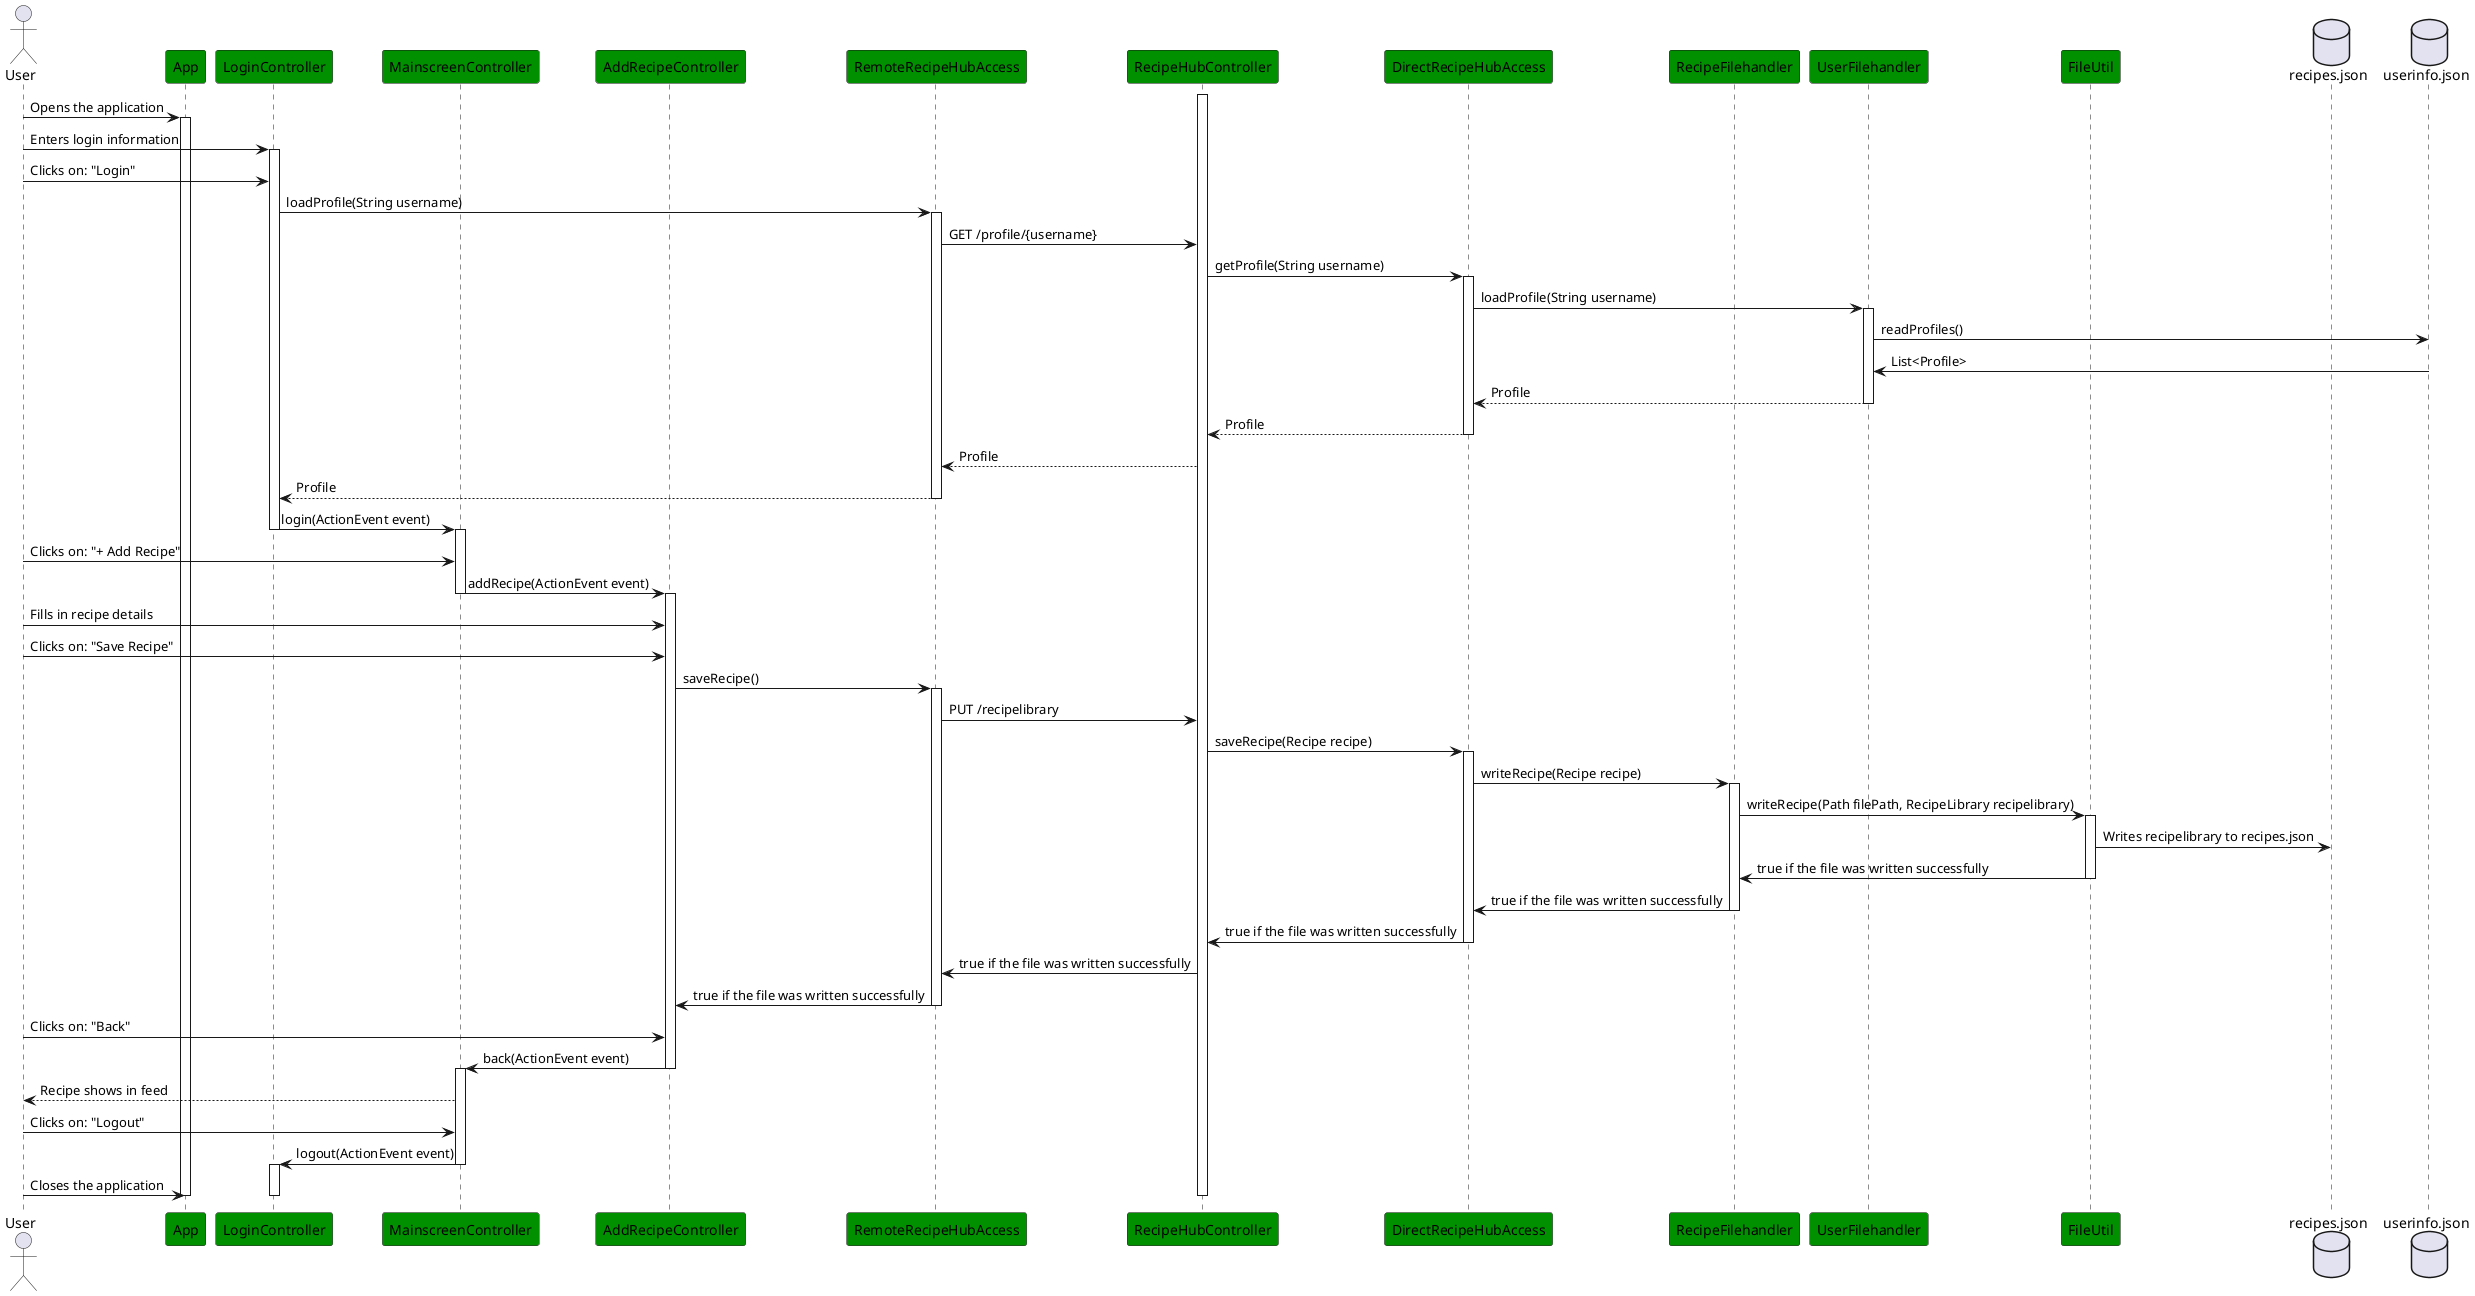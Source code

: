 @startuml sequenceDiagramUserStory1

!define MyGreen #009000

skinparam participant {
  BackgroundColor MyGreen
}

Actor User
participant App
participant LoginController
participant MainscreenController
participant AddRecipeController
participant RemoteRecipeHubAccess
participant RecipeHubController
participant DirectRecipeHubAccess
participant RecipeFilehandler
participant UserFilehandler
participant FileUtil
database recipes.json
database userinfo.json

activate RecipeHubController
User -> App: Opens the application
activate App
User -> LoginController: Enters login information
activate LoginController
User -> LoginController: Clicks on: "Login"
LoginController -> RemoteRecipeHubAccess: loadProfile(String username)
activate RemoteRecipeHubAccess
RemoteRecipeHubAccess -> RecipeHubController: GET /profile/{username}
RecipeHubController -> DirectRecipeHubAccess: getProfile(String username)
activate DirectRecipeHubAccess
DirectRecipeHubAccess -> UserFilehandler: loadProfile(String username)
activate UserFilehandler
UserFilehandler -> userinfo.json: readProfiles()
userinfo.json -> UserFilehandler: List<Profile>
DirectRecipeHubAccess <-- UserFilehandler: Profile
deactivate UserFilehandler
RecipeHubController <-- DirectRecipeHubAccess: Profile
deactivate DirectRecipeHubAccess
RemoteRecipeHubAccess <-- RecipeHubController: Profile
LoginController <-- RemoteRecipeHubAccess: Profile
deactivate RemoteRecipeHubAccess
LoginController -> MainscreenController: login(ActionEvent event)
deactivate LoginController
activate MainscreenController
User -> MainscreenController: Clicks on: "+ Add Recipe"
MainscreenController -> AddRecipeController: addRecipe(ActionEvent event)
deactivate MainscreenController
activate AddRecipeController
User -> AddRecipeController: Fills in recipe details
User -> AddRecipeController: Clicks on: "Save Recipe"

AddRecipeController -> RemoteRecipeHubAccess: saveRecipe()
activate RemoteRecipeHubAccess
RemoteRecipeHubAccess -> RecipeHubController: PUT /recipelibrary
RecipeHubController -> DirectRecipeHubAccess: saveRecipe(Recipe recipe)
activate DirectRecipeHubAccess
DirectRecipeHubAccess -> RecipeFilehandler: writeRecipe(Recipe recipe)
activate RecipeFilehandler
RecipeFilehandler -> FileUtil: writeRecipe(Path filePath, RecipeLibrary recipelibrary)
activate FileUtil
FileUtil -> recipes.json: Writes recipelibrary to recipes.json
FileUtil -> RecipeFilehandler: true if the file was written successfully
deactivate FileUtil
RecipeFilehandler -> DirectRecipeHubAccess: true if the file was written successfully
deactivate RecipeFilehandler
DirectRecipeHubAccess -> RecipeHubController: true if the file was written successfully
deactivate DirectRecipeHubAccess
RecipeHubController -> RemoteRecipeHubAccess: true if the file was written successfully
RemoteRecipeHubAccess -> AddRecipeController: true if the file was written successfully
deactivate RemoteRecipeHubAccess

User -> AddRecipeController: Clicks on: "Back"
AddRecipeController -> MainscreenController: back(ActionEvent event)
deactivate AddRecipeController
activate MainscreenController
User <-- MainscreenController: Recipe shows in feed
User -> MainscreenController: Clicks on: "Logout"
MainscreenController -> LoginController: logout(ActionEvent event)
deactivate MainscreenController
activate LoginController
User -> App: Closes the application
deactivate LoginController
deactivate App
deactivate RecipeHubController


@enduml
